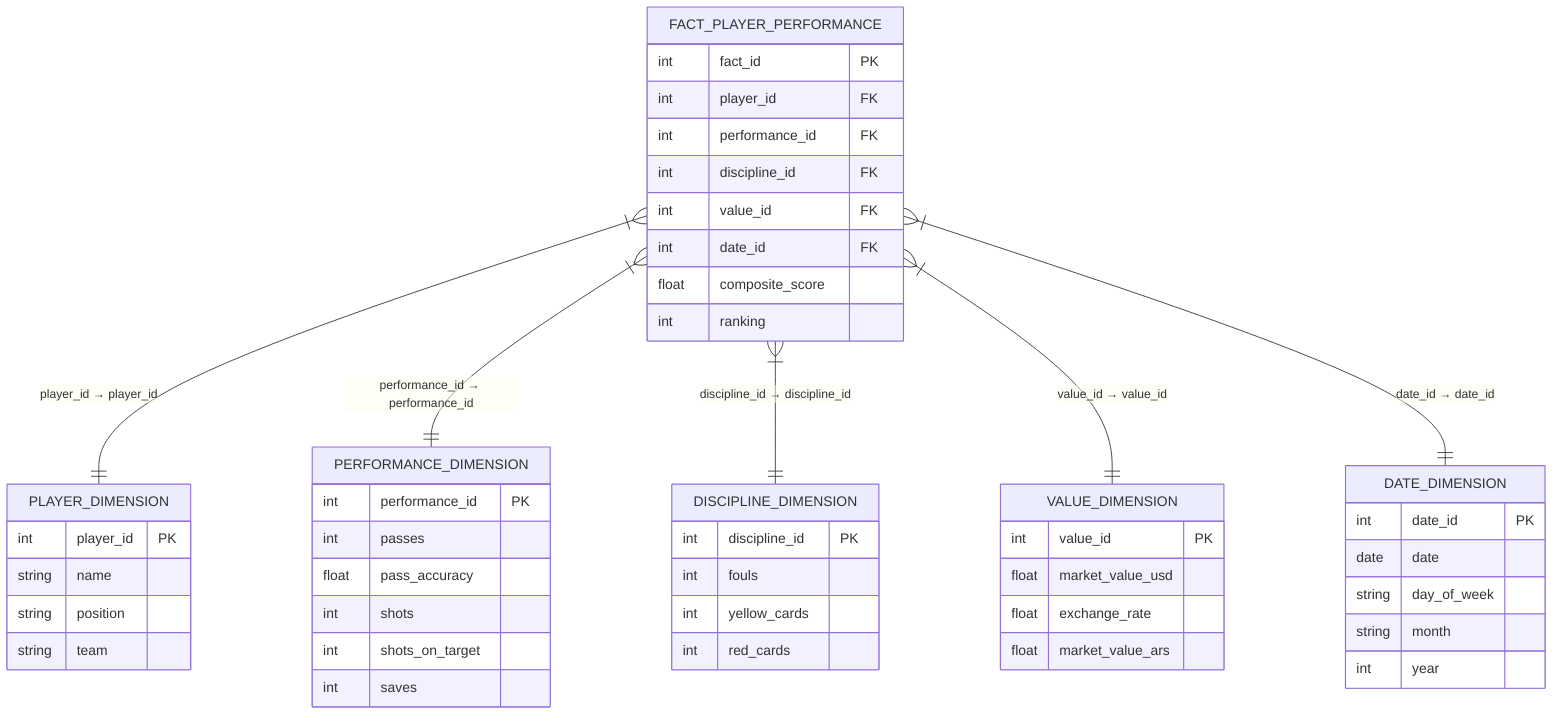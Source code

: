 erDiagram
    PLAYER_DIMENSION {
      int player_id PK
      string name
      string position
      string team
    }
    PERFORMANCE_DIMENSION {
      int performance_id PK
      int passes
      float pass_accuracy
      int shots
      int shots_on_target
      int saves
    }
    DISCIPLINE_DIMENSION {
      int discipline_id PK
      int fouls
      int yellow_cards
      int red_cards
    }
    VALUE_DIMENSION {
      int value_id PK
      float market_value_usd
      float exchange_rate
      float market_value_ars
    }
    DATE_DIMENSION {
      int date_id PK
      date date
      string day_of_week
      string month
      int year
    }
    FACT_PLAYER_PERFORMANCE {
      int fact_id PK
      int player_id FK
      int performance_id FK
      int discipline_id FK
      int value_id FK
      int date_id FK
      float composite_score
      int ranking
    }

    FACT_PLAYER_PERFORMANCE }|--|| PLAYER_DIMENSION      : "player_id → player_id"
    FACT_PLAYER_PERFORMANCE }|--|| PERFORMANCE_DIMENSION : "performance_id → performance_id"
    FACT_PLAYER_PERFORMANCE }|--|| DISCIPLINE_DIMENSION  : "discipline_id → discipline_id"
    FACT_PLAYER_PERFORMANCE }|--|| VALUE_DIMENSION       : "value_id → value_id"
    FACT_PLAYER_PERFORMANCE }|--|| DATE_DIMENSION        : "date_id → date_id"